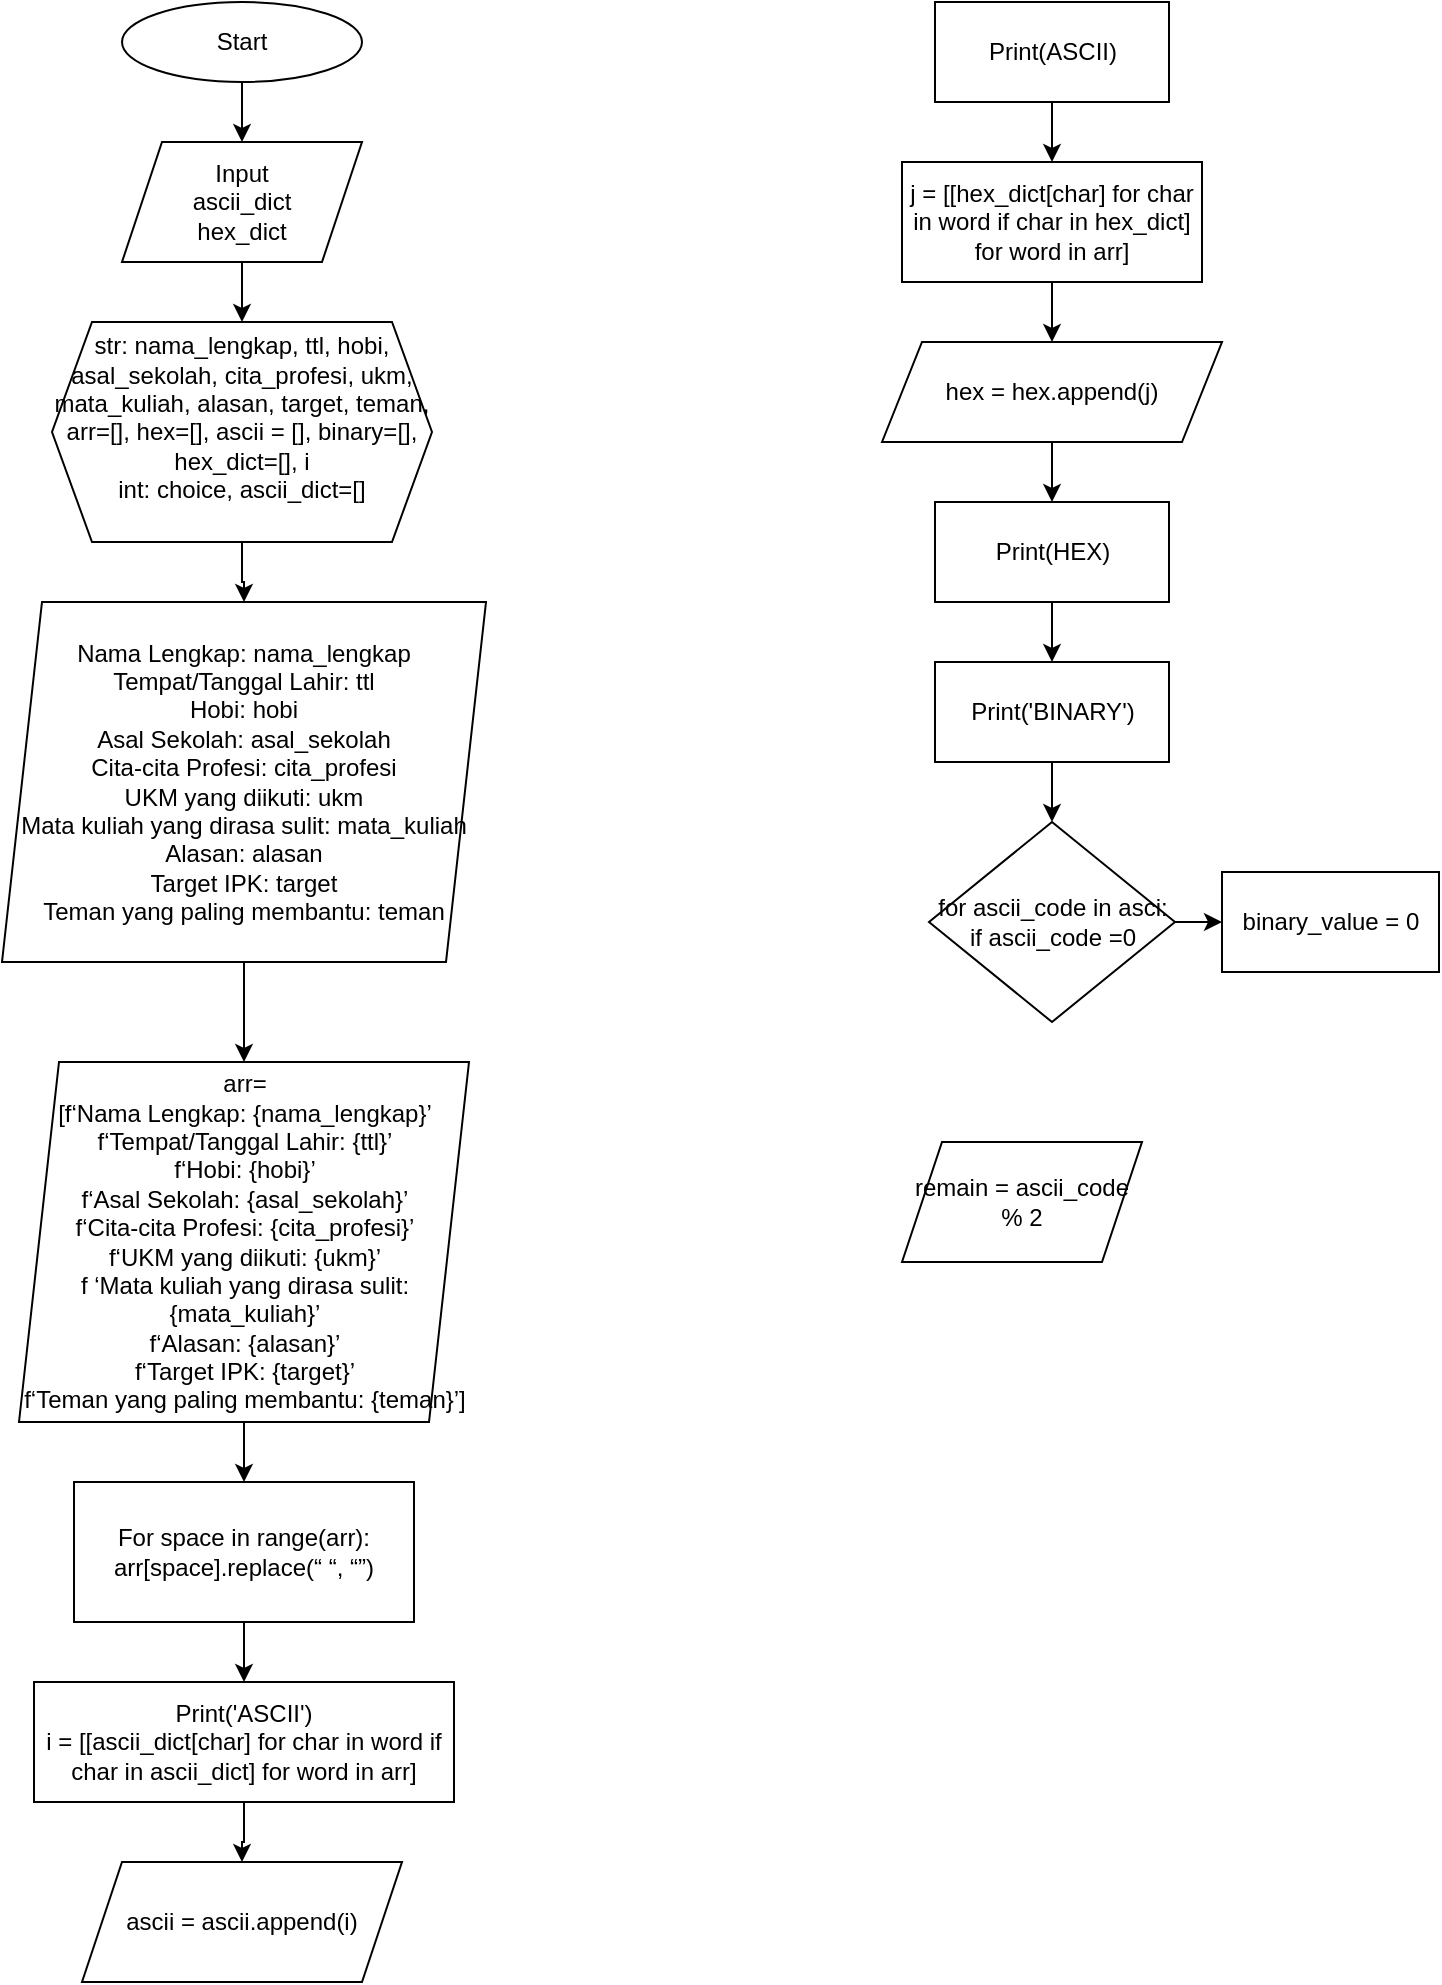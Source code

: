 <mxfile version="24.8.3" pages="2">
  <diagram name="Page-1" id="NLbYfErte86f2kQAr265">
    <mxGraphModel dx="1120" dy="506" grid="1" gridSize="10" guides="1" tooltips="1" connect="1" arrows="1" fold="1" page="1" pageScale="1" pageWidth="850" pageHeight="1100" math="0" shadow="0">
      <root>
        <mxCell id="0" />
        <mxCell id="1" parent="0" />
        <mxCell id="FzCeEhtOzYGebA41FtpX-1" value="" style="edgeStyle=orthogonalEdgeStyle;rounded=0;orthogonalLoop=1;jettySize=auto;html=1;" parent="1" source="e-RFzEgXo59aqeGIlqi0-1" target="e-RFzEgXo59aqeGIlqi0-8" edge="1">
          <mxGeometry relative="1" as="geometry" />
        </mxCell>
        <mxCell id="e-RFzEgXo59aqeGIlqi0-1" value="Start" style="ellipse;whiteSpace=wrap;html=1;" parent="1" vertex="1">
          <mxGeometry x="168" y="40" width="120" height="40" as="geometry" />
        </mxCell>
        <mxCell id="FzCeEhtOzYGebA41FtpX-3" value="" style="edgeStyle=orthogonalEdgeStyle;rounded=0;orthogonalLoop=1;jettySize=auto;html=1;" parent="1" source="e-RFzEgXo59aqeGIlqi0-2" target="e-RFzEgXo59aqeGIlqi0-4" edge="1">
          <mxGeometry relative="1" as="geometry" />
        </mxCell>
        <mxCell id="e-RFzEgXo59aqeGIlqi0-2" value="&lt;div&gt;str: nama_lengkap, ttl, hobi, asal_sekolah, cita_profesi, ukm, mata_kuliah, alasan, target, teman, arr=[], hex=[], ascii = [], binary=[], hex_dict=[], i&lt;/div&gt;&lt;div&gt;int: choice, ascii_dict=[]&lt;/div&gt;&lt;div&gt;&lt;br&gt;&lt;/div&gt;" style="shape=hexagon;perimeter=hexagonPerimeter2;whiteSpace=wrap;html=1;fixedSize=1;" parent="1" vertex="1">
          <mxGeometry x="133" y="200" width="190" height="110" as="geometry" />
        </mxCell>
        <mxCell id="FzCeEhtOzYGebA41FtpX-6" value="" style="edgeStyle=orthogonalEdgeStyle;rounded=0;orthogonalLoop=1;jettySize=auto;html=1;" parent="1" source="e-RFzEgXo59aqeGIlqi0-4" target="FzCeEhtOzYGebA41FtpX-5" edge="1">
          <mxGeometry relative="1" as="geometry" />
        </mxCell>
        <mxCell id="e-RFzEgXo59aqeGIlqi0-4" value="&lt;div&gt;Nama Lengkap: nama_lengkap&lt;/div&gt;&lt;div&gt;Tempat/Tanggal Lahir: ttl&lt;/div&gt;&lt;div&gt;Hobi: hobi&lt;/div&gt;&lt;div&gt;Asal Sekolah: asal_sekolah&lt;/div&gt;&lt;div&gt;Cita-cita Profesi: cita_profesi&lt;/div&gt;&lt;div&gt;UKM yang diikuti: ukm&lt;/div&gt;&lt;div&gt;Mata kuliah yang dirasa sulit: mata_kuliah&lt;/div&gt;&lt;div&gt;Alasan: alasan&lt;/div&gt;&lt;div&gt;Target IPK: target&lt;/div&gt;&lt;div&gt;Teman yang paling membantu: teman&lt;/div&gt;" style="shape=parallelogram;perimeter=parallelogramPerimeter;whiteSpace=wrap;html=1;fixedSize=1;" parent="1" vertex="1">
          <mxGeometry x="108" y="340" width="242" height="180" as="geometry" />
        </mxCell>
        <mxCell id="FzCeEhtOzYGebA41FtpX-2" value="" style="edgeStyle=orthogonalEdgeStyle;rounded=0;orthogonalLoop=1;jettySize=auto;html=1;" parent="1" source="e-RFzEgXo59aqeGIlqi0-8" target="e-RFzEgXo59aqeGIlqi0-2" edge="1">
          <mxGeometry relative="1" as="geometry" />
        </mxCell>
        <mxCell id="e-RFzEgXo59aqeGIlqi0-8" value="Input&lt;div&gt;ascii_dict&lt;/div&gt;&lt;div&gt;hex_dict&lt;/div&gt;" style="shape=parallelogram;perimeter=parallelogramPerimeter;whiteSpace=wrap;html=1;fixedSize=1;" parent="1" vertex="1">
          <mxGeometry x="168" y="110" width="120" height="60" as="geometry" />
        </mxCell>
        <mxCell id="FzCeEhtOzYGebA41FtpX-8" value="" style="edgeStyle=orthogonalEdgeStyle;rounded=0;orthogonalLoop=1;jettySize=auto;html=1;" parent="1" source="FzCeEhtOzYGebA41FtpX-5" target="FzCeEhtOzYGebA41FtpX-7" edge="1">
          <mxGeometry relative="1" as="geometry" />
        </mxCell>
        <mxCell id="FzCeEhtOzYGebA41FtpX-5" value="arr=&#xa;[f‘Nama Lengkap: {nama_lengkap}’&#xa;f‘Tempat/Tanggal Lahir: {ttl}’&#xa;f‘Hobi: {hobi}’&#xa;f‘Asal Sekolah: {asal_sekolah}’&#xa;f‘Cita-cita Profesi: {cita_profesi}’&#xa;f‘UKM yang diikuti: {ukm}’&#xa;f ‘Mata kuliah yang dirasa sulit: {mata_kuliah}’&#xa;f‘Alasan: {alasan}’&#xa;f‘Target IPK: {target}’&#xa;f‘Teman yang paling membantu: {teman}’]" style="shape=parallelogram;perimeter=parallelogramPerimeter;whiteSpace=wrap;html=1;fixedSize=1;" parent="1" vertex="1">
          <mxGeometry x="116.5" y="570" width="225" height="180" as="geometry" />
        </mxCell>
        <mxCell id="FzCeEhtOzYGebA41FtpX-11" value="" style="edgeStyle=orthogonalEdgeStyle;rounded=0;orthogonalLoop=1;jettySize=auto;html=1;" parent="1" source="FzCeEhtOzYGebA41FtpX-7" target="FzCeEhtOzYGebA41FtpX-10" edge="1">
          <mxGeometry relative="1" as="geometry" />
        </mxCell>
        <mxCell id="FzCeEhtOzYGebA41FtpX-7" value="For space in range(arr):&#xa;arr[space].replace(“ “, “”)" style="rounded=0;whiteSpace=wrap;html=1;" parent="1" vertex="1">
          <mxGeometry x="144" y="780" width="170" height="70" as="geometry" />
        </mxCell>
        <mxCell id="Zm5jGkAEmO-cG5ZIbwO_-2" value="" style="edgeStyle=orthogonalEdgeStyle;rounded=0;orthogonalLoop=1;jettySize=auto;html=1;" parent="1" source="FzCeEhtOzYGebA41FtpX-10" target="Zm5jGkAEmO-cG5ZIbwO_-1" edge="1">
          <mxGeometry relative="1" as="geometry" />
        </mxCell>
        <mxCell id="FzCeEhtOzYGebA41FtpX-10" value="Print(&#39;ASCII&#39;)&lt;div&gt;i = [[ascii_dict[char] for char in word if char in ascii_dict] for word in arr]&lt;/div&gt;" style="rounded=0;whiteSpace=wrap;html=1;" parent="1" vertex="1">
          <mxGeometry x="124" y="880" width="210" height="60" as="geometry" />
        </mxCell>
        <mxCell id="Zm5jGkAEmO-cG5ZIbwO_-1" value="ascii = ascii.append(i)" style="shape=parallelogram;perimeter=parallelogramPerimeter;whiteSpace=wrap;html=1;fixedSize=1;" parent="1" vertex="1">
          <mxGeometry x="148" y="970" width="160" height="60" as="geometry" />
        </mxCell>
        <mxCell id="Zm5jGkAEmO-cG5ZIbwO_-5" value="" style="edgeStyle=orthogonalEdgeStyle;rounded=0;orthogonalLoop=1;jettySize=auto;html=1;" parent="1" source="Zm5jGkAEmO-cG5ZIbwO_-3" target="Zm5jGkAEmO-cG5ZIbwO_-4" edge="1">
          <mxGeometry relative="1" as="geometry" />
        </mxCell>
        <mxCell id="Zm5jGkAEmO-cG5ZIbwO_-3" value="j = [[hex_dict[char] for char in word if char in hex_dict] for word in arr]" style="rounded=0;whiteSpace=wrap;html=1;" parent="1" vertex="1">
          <mxGeometry x="558" y="120" width="150" height="60" as="geometry" />
        </mxCell>
        <mxCell id="Zm5jGkAEmO-cG5ZIbwO_-9" value="" style="edgeStyle=orthogonalEdgeStyle;rounded=0;orthogonalLoop=1;jettySize=auto;html=1;" parent="1" source="Zm5jGkAEmO-cG5ZIbwO_-4" target="Zm5jGkAEmO-cG5ZIbwO_-8" edge="1">
          <mxGeometry relative="1" as="geometry" />
        </mxCell>
        <UserObject label="hex = hex.append(j)" link="hex = hex.append(j)" id="Zm5jGkAEmO-cG5ZIbwO_-4">
          <mxCell style="shape=parallelogram;perimeter=parallelogramPerimeter;whiteSpace=wrap;html=1;fixedSize=1;" parent="1" vertex="1">
            <mxGeometry x="548" y="210" width="170" height="50" as="geometry" />
          </mxCell>
        </UserObject>
        <mxCell id="Zm5jGkAEmO-cG5ZIbwO_-7" value="" style="edgeStyle=orthogonalEdgeStyle;rounded=0;orthogonalLoop=1;jettySize=auto;html=1;" parent="1" source="Zm5jGkAEmO-cG5ZIbwO_-6" target="Zm5jGkAEmO-cG5ZIbwO_-3" edge="1">
          <mxGeometry relative="1" as="geometry" />
        </mxCell>
        <mxCell id="Zm5jGkAEmO-cG5ZIbwO_-6" value="Print(ASCII)" style="rounded=0;whiteSpace=wrap;html=1;" parent="1" vertex="1">
          <mxGeometry x="574.5" y="40" width="117" height="50" as="geometry" />
        </mxCell>
        <mxCell id="3Lcee3zLkT0hhcQbIgp8-1" value="" style="edgeStyle=orthogonalEdgeStyle;rounded=0;orthogonalLoop=1;jettySize=auto;html=1;" edge="1" parent="1" source="Zm5jGkAEmO-cG5ZIbwO_-8" target="Zm5jGkAEmO-cG5ZIbwO_-10">
          <mxGeometry relative="1" as="geometry" />
        </mxCell>
        <mxCell id="Zm5jGkAEmO-cG5ZIbwO_-8" value="Print(HEX)" style="rounded=0;whiteSpace=wrap;html=1;" parent="1" vertex="1">
          <mxGeometry x="574.5" y="290" width="117" height="50" as="geometry" />
        </mxCell>
        <mxCell id="3Lcee3zLkT0hhcQbIgp8-3" value="" style="edgeStyle=orthogonalEdgeStyle;rounded=0;orthogonalLoop=1;jettySize=auto;html=1;" edge="1" parent="1" source="Zm5jGkAEmO-cG5ZIbwO_-10" target="3Lcee3zLkT0hhcQbIgp8-2">
          <mxGeometry relative="1" as="geometry" />
        </mxCell>
        <mxCell id="Zm5jGkAEmO-cG5ZIbwO_-10" value="Print(&#39;BINARY&#39;)" style="rounded=0;whiteSpace=wrap;html=1;" parent="1" vertex="1">
          <mxGeometry x="574.5" y="370" width="117" height="50" as="geometry" />
        </mxCell>
        <mxCell id="3Lcee3zLkT0hhcQbIgp8-5" value="" style="edgeStyle=orthogonalEdgeStyle;rounded=0;orthogonalLoop=1;jettySize=auto;html=1;" edge="1" parent="1" source="3Lcee3zLkT0hhcQbIgp8-2" target="3Lcee3zLkT0hhcQbIgp8-4">
          <mxGeometry relative="1" as="geometry" />
        </mxCell>
        <mxCell id="3Lcee3zLkT0hhcQbIgp8-2" value="for ascii_code in asci:&lt;div&gt;if ascii_code =0&lt;/div&gt;" style="rhombus;whiteSpace=wrap;html=1;" vertex="1" parent="1">
          <mxGeometry x="571.5" y="450" width="123" height="100" as="geometry" />
        </mxCell>
        <mxCell id="3Lcee3zLkT0hhcQbIgp8-4" value="binary_value = 0" style="rounded=0;whiteSpace=wrap;html=1;" vertex="1" parent="1">
          <mxGeometry x="718" y="475" width="108.5" height="50" as="geometry" />
        </mxCell>
        <mxCell id="3Lcee3zLkT0hhcQbIgp8-9" value="remain = ascii_code % 2" style="shape=parallelogram;perimeter=parallelogramPerimeter;whiteSpace=wrap;html=1;fixedSize=1;" vertex="1" parent="1">
          <mxGeometry x="558" y="610" width="120" height="60" as="geometry" />
        </mxCell>
      </root>
    </mxGraphModel>
  </diagram>
  <diagram id="F2Xec6qy9dTMnJSmgC8s" name="Page-2">
    <mxGraphModel grid="1" page="1" gridSize="10" guides="1" tooltips="1" connect="1" arrows="1" fold="1" pageScale="1" pageWidth="850" pageHeight="1100" math="0" shadow="0">
      <root>
        <mxCell id="0" />
        <mxCell id="1" parent="0" />
      </root>
    </mxGraphModel>
  </diagram>
</mxfile>
